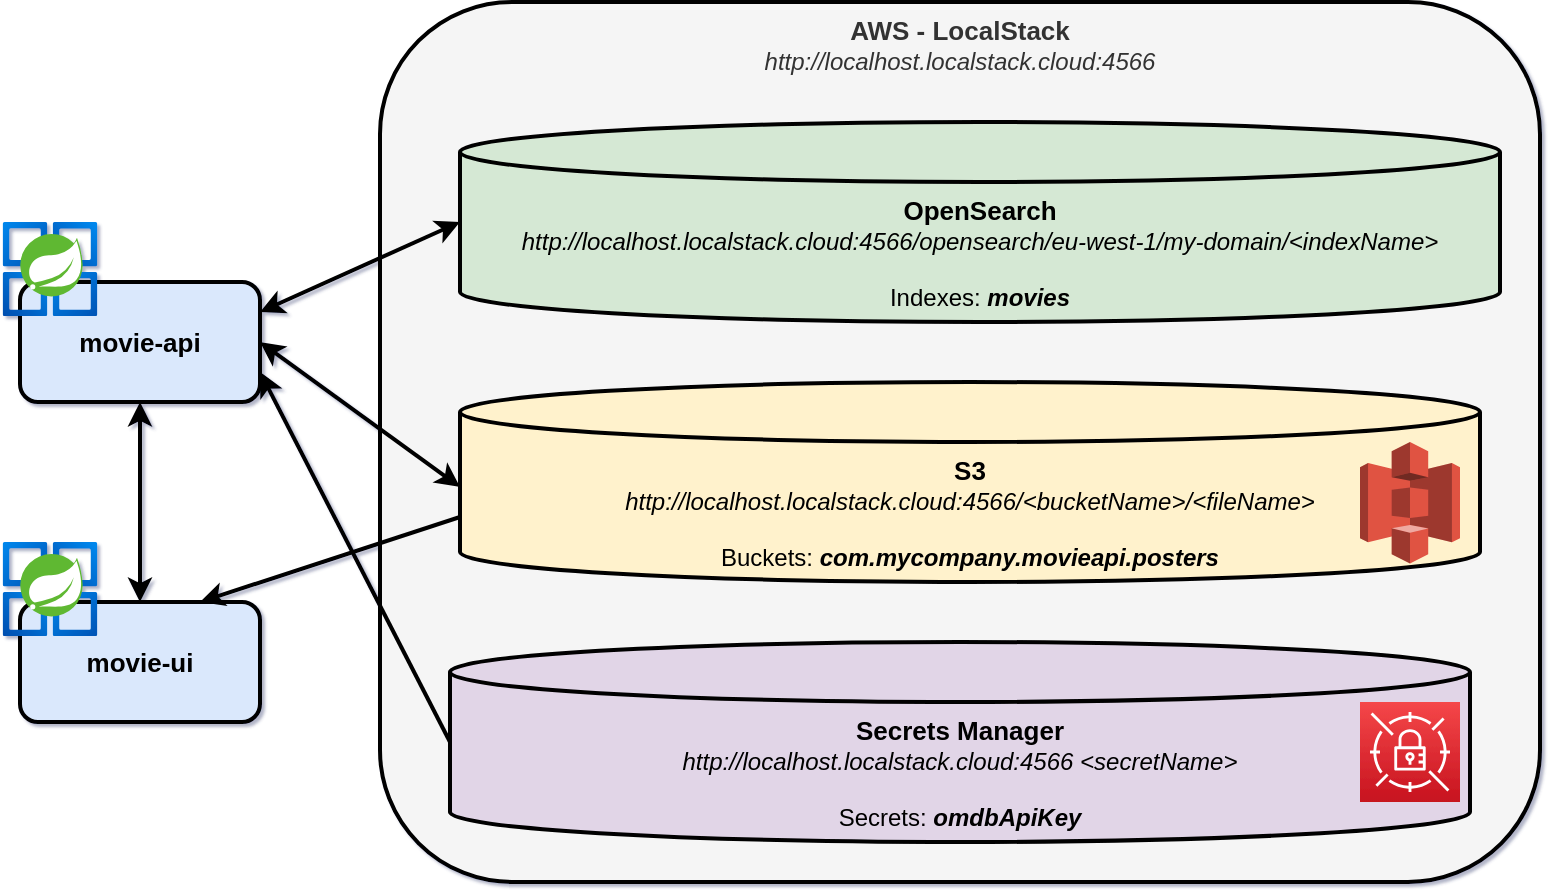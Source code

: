<mxfile version="20.1.1" type="device"><diagram id="XwkJuM2J8qYWGnsBCR0A" name="Page-1"><mxGraphModel dx="946" dy="593" grid="1" gridSize="10" guides="1" tooltips="1" connect="1" arrows="1" fold="1" page="1" pageScale="1" pageWidth="827" pageHeight="1169" math="0" shadow="1"><root><mxCell id="0"/><mxCell id="1" parent="0"/><mxCell id="s9N_xNdwKeTXp1IF4igJ-1" value="&lt;b&gt;&lt;font style=&quot;font-size: 13px;&quot;&gt;movie-api&lt;/font&gt;&lt;/b&gt;" style="rounded=1;whiteSpace=wrap;html=1;strokeWidth=2;fillColor=#dae8fc;strokeColor=#000000;" parent="1" vertex="1"><mxGeometry x="40" y="150" width="120" height="60" as="geometry"/></mxCell><mxCell id="s9N_xNdwKeTXp1IF4igJ-2" value="&lt;b&gt;&lt;font style=&quot;font-size: 13px;&quot;&gt;AWS - LocalStack&lt;/font&gt;&lt;/b&gt;&lt;br&gt;&lt;i&gt;http://localhost.localstack.cloud:4566&lt;/i&gt;" style="rounded=1;whiteSpace=wrap;html=1;strokeWidth=2;verticalAlign=top;fillColor=#f5f5f5;fontColor=#333333;strokeColor=#000000;" parent="1" vertex="1"><mxGeometry x="220" y="10" width="580" height="440" as="geometry"/></mxCell><mxCell id="s9N_xNdwKeTXp1IF4igJ-4" value="&lt;b&gt;&lt;font style=&quot;font-size: 13px;&quot;&gt;OpenSearch&lt;br&gt;&lt;/font&gt;&lt;/b&gt;&lt;i&gt;http://localhost.localstack.cloud:4566/opensearch/eu-west-1/my-domain/&amp;lt;indexName&amp;gt;&lt;/i&gt;&lt;br&gt;&lt;br&gt;Indexes:&amp;nbsp;&lt;b&gt;&lt;i&gt;movies&lt;/i&gt;&lt;/b&gt;" style="shape=cylinder3;whiteSpace=wrap;html=1;boundedLbl=1;backgroundOutline=1;size=15;strokeWidth=2;fillColor=#d5e8d4;strokeColor=#000000;verticalAlign=top;" parent="1" vertex="1"><mxGeometry x="260" y="70" width="520" height="100" as="geometry"/></mxCell><mxCell id="s9N_xNdwKeTXp1IF4igJ-5" value="" style="endArrow=classic;startArrow=classic;html=1;rounded=0;entryX=0;entryY=0.5;entryDx=0;entryDy=0;entryPerimeter=0;strokeWidth=2;exitX=1;exitY=0.25;exitDx=0;exitDy=0;" parent="1" source="s9N_xNdwKeTXp1IF4igJ-1" target="s9N_xNdwKeTXp1IF4igJ-4" edge="1"><mxGeometry width="50" height="50" relative="1" as="geometry"><mxPoint x="160" y="140" as="sourcePoint"/><mxPoint x="200" y="140" as="targetPoint"/></mxGeometry></mxCell><mxCell id="sAOsSofV-e2YyAESycMU-1" value="&lt;b&gt;&lt;font style=&quot;font-size: 13px;&quot;&gt;S3&lt;br&gt;&lt;/font&gt;&lt;/b&gt;&lt;i&gt;http://localhost.localstack.cloud:4566/&amp;lt;bucketName&amp;gt;/&amp;lt;fileName&amp;gt;&lt;/i&gt;&lt;br&gt;&lt;br&gt;Buckets:&amp;nbsp;&lt;b&gt;&lt;i&gt;com.mycompany.movieapi.posters&lt;/i&gt;&lt;/b&gt;" style="shape=cylinder3;whiteSpace=wrap;html=1;boundedLbl=1;backgroundOutline=1;size=15;strokeWidth=2;fillColor=#fff2cc;strokeColor=#000000;verticalAlign=top;" parent="1" vertex="1"><mxGeometry x="260" y="200" width="510" height="100" as="geometry"/></mxCell><mxCell id="sAOsSofV-e2YyAESycMU-2" value="" style="endArrow=classic;startArrow=classic;html=1;rounded=0;exitX=1;exitY=0.5;exitDx=0;exitDy=0;entryX=0;entryY=0;entryDx=0;entryDy=52.5;entryPerimeter=0;strokeWidth=2;" parent="1" source="s9N_xNdwKeTXp1IF4igJ-1" target="sAOsSofV-e2YyAESycMU-1" edge="1"><mxGeometry width="50" height="50" relative="1" as="geometry"><mxPoint x="170" y="160" as="sourcePoint"/><mxPoint x="322.5" y="100" as="targetPoint"/></mxGeometry></mxCell><mxCell id="ibfDH72B0C_eiPL8RaKv-1" value="&lt;b&gt;&lt;font style=&quot;font-size: 13px;&quot;&gt;Secrets Manager&lt;br&gt;&lt;/font&gt;&lt;/b&gt;&lt;i&gt;http://localhost.localstack.cloud:4566 &amp;lt;secretName&amp;gt;&lt;/i&gt;&lt;br&gt;&lt;br&gt;Secrets: &lt;b&gt;&lt;i&gt;omdbApiKey&lt;/i&gt;&lt;/b&gt;" style="shape=cylinder3;whiteSpace=wrap;html=1;boundedLbl=1;backgroundOutline=1;size=15;strokeWidth=2;fillColor=#e1d5e7;strokeColor=#000000;verticalAlign=top;" parent="1" vertex="1"><mxGeometry x="255" y="330" width="510" height="100" as="geometry"/></mxCell><mxCell id="ibfDH72B0C_eiPL8RaKv-2" value="" style="endArrow=none;startArrow=classic;html=1;rounded=0;exitX=1;exitY=0.75;exitDx=0;exitDy=0;entryX=0;entryY=0.5;entryDx=0;entryDy=0;entryPerimeter=0;strokeWidth=2;endFill=0;" parent="1" source="s9N_xNdwKeTXp1IF4igJ-1" target="ibfDH72B0C_eiPL8RaKv-1" edge="1"><mxGeometry width="50" height="50" relative="1" as="geometry"><mxPoint x="170" y="260" as="sourcePoint"/><mxPoint x="270" y="262.5" as="targetPoint"/></mxGeometry></mxCell><mxCell id="bEwbJKDIXWKiu2W34k37-1" value="" style="aspect=fixed;html=1;points=[];align=center;image;fontSize=12;image=img/lib/azure2/compute/Azure_Spring_Cloud.svg;strokeColor=#000000;strokeWidth=2;" parent="1" vertex="1"><mxGeometry x="30" y="120" width="50" height="47.06" as="geometry"/></mxCell><mxCell id="bEwbJKDIXWKiu2W34k37-3" value="" style="outlineConnect=0;dashed=0;verticalLabelPosition=bottom;verticalAlign=top;align=center;html=1;shape=mxgraph.aws3.s3;fillColor=#E05243;gradientColor=none;strokeColor=#000000;strokeWidth=2;aspect=fixed;" parent="1" vertex="1"><mxGeometry x="710" y="230" width="50" height="60.78" as="geometry"/></mxCell><mxCell id="bEwbJKDIXWKiu2W34k37-4" value="" style="sketch=0;points=[[0,0,0],[0.25,0,0],[0.5,0,0],[0.75,0,0],[1,0,0],[0,1,0],[0.25,1,0],[0.5,1,0],[0.75,1,0],[1,1,0],[0,0.25,0],[0,0.5,0],[0,0.75,0],[1,0.25,0],[1,0.5,0],[1,0.75,0]];outlineConnect=0;fontColor=#232F3E;gradientColor=#F54749;gradientDirection=north;fillColor=#C7131F;strokeColor=#ffffff;dashed=0;verticalLabelPosition=bottom;verticalAlign=top;align=center;html=1;fontSize=12;fontStyle=0;aspect=fixed;shape=mxgraph.aws4.resourceIcon;resIcon=mxgraph.aws4.secrets_manager;" parent="1" vertex="1"><mxGeometry x="710" y="360" width="50" height="50" as="geometry"/></mxCell><mxCell id="dLm8wEQW7eQFVGJ1o-zl-1" value="&lt;b&gt;&lt;font style=&quot;font-size: 13px;&quot;&gt;movie-ui&lt;/font&gt;&lt;/b&gt;" style="rounded=1;whiteSpace=wrap;html=1;strokeWidth=2;fillColor=#dae8fc;strokeColor=#000000;" vertex="1" parent="1"><mxGeometry x="40" y="310" width="120" height="60" as="geometry"/></mxCell><mxCell id="dLm8wEQW7eQFVGJ1o-zl-2" value="" style="endArrow=classic;startArrow=classic;html=1;rounded=0;entryX=0.5;entryY=1;entryDx=0;entryDy=0;strokeWidth=2;" edge="1" parent="1" source="dLm8wEQW7eQFVGJ1o-zl-1" target="s9N_xNdwKeTXp1IF4igJ-1"><mxGeometry width="50" height="50" relative="1" as="geometry"><mxPoint x="90" y="320" as="sourcePoint"/><mxPoint x="140" y="270" as="targetPoint"/></mxGeometry></mxCell><mxCell id="dLm8wEQW7eQFVGJ1o-zl-3" value="" style="aspect=fixed;html=1;points=[];align=center;image;fontSize=12;image=img/lib/azure2/compute/Azure_Spring_Cloud.svg;strokeColor=#000000;strokeWidth=2;" vertex="1" parent="1"><mxGeometry x="30" y="280" width="50" height="47.06" as="geometry"/></mxCell><mxCell id="dLm8wEQW7eQFVGJ1o-zl-4" value="" style="endArrow=none;startArrow=classic;html=1;rounded=0;strokeWidth=2;exitX=0.75;exitY=0;exitDx=0;exitDy=0;entryX=0;entryY=0;entryDx=0;entryDy=67.5;entryPerimeter=0;endFill=0;" edge="1" parent="1" source="dLm8wEQW7eQFVGJ1o-zl-1" target="sAOsSofV-e2YyAESycMU-1"><mxGeometry width="50" height="50" relative="1" as="geometry"><mxPoint x="390" y="330" as="sourcePoint"/><mxPoint x="440" y="280" as="targetPoint"/></mxGeometry></mxCell></root></mxGraphModel></diagram></mxfile>